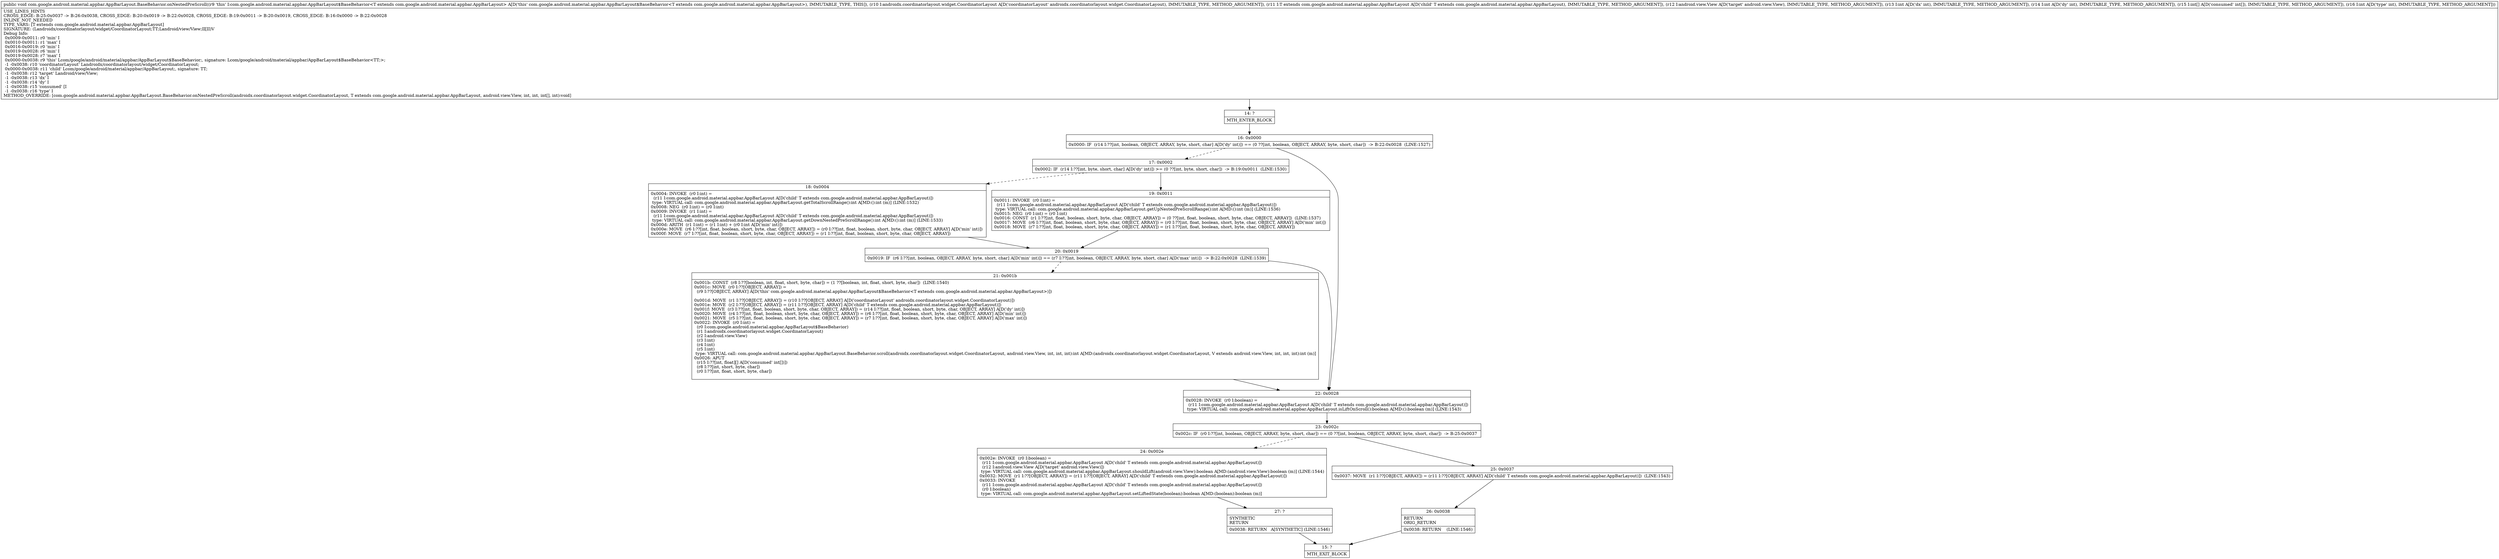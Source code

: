 digraph "CFG forcom.google.android.material.appbar.AppBarLayout.BaseBehavior.onNestedPreScroll(Landroidx\/coordinatorlayout\/widget\/CoordinatorLayout;Lcom\/google\/android\/material\/appbar\/AppBarLayout;Landroid\/view\/View;II[II)V" {
Node_14 [shape=record,label="{14\:\ ?|MTH_ENTER_BLOCK\l}"];
Node_16 [shape=record,label="{16\:\ 0x0000|0x0000: IF  (r14 I:??[int, boolean, OBJECT, ARRAY, byte, short, char] A[D('dy' int)]) == (0 ??[int, boolean, OBJECT, ARRAY, byte, short, char])  \-\> B:22:0x0028  (LINE:1527)\l}"];
Node_17 [shape=record,label="{17\:\ 0x0002|0x0002: IF  (r14 I:??[int, byte, short, char] A[D('dy' int)]) \>= (0 ??[int, byte, short, char])  \-\> B:19:0x0011  (LINE:1530)\l}"];
Node_18 [shape=record,label="{18\:\ 0x0004|0x0004: INVOKE  (r0 I:int) = \l  (r11 I:com.google.android.material.appbar.AppBarLayout A[D('child' T extends com.google.android.material.appbar.AppBarLayout)])\l type: VIRTUAL call: com.google.android.material.appbar.AppBarLayout.getTotalScrollRange():int A[MD:():int (m)] (LINE:1532)\l0x0008: NEG  (r0 I:int) = (r0 I:int) \l0x0009: INVOKE  (r1 I:int) = \l  (r11 I:com.google.android.material.appbar.AppBarLayout A[D('child' T extends com.google.android.material.appbar.AppBarLayout)])\l type: VIRTUAL call: com.google.android.material.appbar.AppBarLayout.getDownNestedPreScrollRange():int A[MD:():int (m)] (LINE:1533)\l0x000d: ARITH  (r1 I:int) = (r1 I:int) + (r0 I:int A[D('min' int)]) \l0x000e: MOVE  (r6 I:??[int, float, boolean, short, byte, char, OBJECT, ARRAY]) = (r0 I:??[int, float, boolean, short, byte, char, OBJECT, ARRAY] A[D('min' int)]) \l0x000f: MOVE  (r7 I:??[int, float, boolean, short, byte, char, OBJECT, ARRAY]) = (r1 I:??[int, float, boolean, short, byte, char, OBJECT, ARRAY]) \l}"];
Node_20 [shape=record,label="{20\:\ 0x0019|0x0019: IF  (r6 I:??[int, boolean, OBJECT, ARRAY, byte, short, char] A[D('min' int)]) == (r7 I:??[int, boolean, OBJECT, ARRAY, byte, short, char] A[D('max' int)])  \-\> B:22:0x0028  (LINE:1539)\l}"];
Node_21 [shape=record,label="{21\:\ 0x001b|0x001b: CONST  (r8 I:??[boolean, int, float, short, byte, char]) = (1 ??[boolean, int, float, short, byte, char])  (LINE:1540)\l0x001c: MOVE  (r0 I:??[OBJECT, ARRAY]) = \l  (r9 I:??[OBJECT, ARRAY] A[D('this' com.google.android.material.appbar.AppBarLayout$BaseBehavior\<T extends com.google.android.material.appbar.AppBarLayout\>)])\l \l0x001d: MOVE  (r1 I:??[OBJECT, ARRAY]) = (r10 I:??[OBJECT, ARRAY] A[D('coordinatorLayout' androidx.coordinatorlayout.widget.CoordinatorLayout)]) \l0x001e: MOVE  (r2 I:??[OBJECT, ARRAY]) = (r11 I:??[OBJECT, ARRAY] A[D('child' T extends com.google.android.material.appbar.AppBarLayout)]) \l0x001f: MOVE  (r3 I:??[int, float, boolean, short, byte, char, OBJECT, ARRAY]) = (r14 I:??[int, float, boolean, short, byte, char, OBJECT, ARRAY] A[D('dy' int)]) \l0x0020: MOVE  (r4 I:??[int, float, boolean, short, byte, char, OBJECT, ARRAY]) = (r6 I:??[int, float, boolean, short, byte, char, OBJECT, ARRAY] A[D('min' int)]) \l0x0021: MOVE  (r5 I:??[int, float, boolean, short, byte, char, OBJECT, ARRAY]) = (r7 I:??[int, float, boolean, short, byte, char, OBJECT, ARRAY] A[D('max' int)]) \l0x0022: INVOKE  (r0 I:int) = \l  (r0 I:com.google.android.material.appbar.AppBarLayout$BaseBehavior)\l  (r1 I:androidx.coordinatorlayout.widget.CoordinatorLayout)\l  (r2 I:android.view.View)\l  (r3 I:int)\l  (r4 I:int)\l  (r5 I:int)\l type: VIRTUAL call: com.google.android.material.appbar.AppBarLayout.BaseBehavior.scroll(androidx.coordinatorlayout.widget.CoordinatorLayout, android.view.View, int, int, int):int A[MD:(androidx.coordinatorlayout.widget.CoordinatorLayout, V extends android.view.View, int, int, int):int (m)]\l0x0026: APUT  \l  (r15 I:??[int, float][] A[D('consumed' int[])])\l  (r8 I:??[int, short, byte, char])\l  (r0 I:??[int, float, short, byte, char])\l \l}"];
Node_19 [shape=record,label="{19\:\ 0x0011|0x0011: INVOKE  (r0 I:int) = \l  (r11 I:com.google.android.material.appbar.AppBarLayout A[D('child' T extends com.google.android.material.appbar.AppBarLayout)])\l type: VIRTUAL call: com.google.android.material.appbar.AppBarLayout.getUpNestedPreScrollRange():int A[MD:():int (m)] (LINE:1536)\l0x0015: NEG  (r0 I:int) = (r0 I:int) \l0x0016: CONST  (r1 I:??[int, float, boolean, short, byte, char, OBJECT, ARRAY]) = (0 ??[int, float, boolean, short, byte, char, OBJECT, ARRAY])  (LINE:1537)\l0x0017: MOVE  (r6 I:??[int, float, boolean, short, byte, char, OBJECT, ARRAY]) = (r0 I:??[int, float, boolean, short, byte, char, OBJECT, ARRAY] A[D('min' int)]) \l0x0018: MOVE  (r7 I:??[int, float, boolean, short, byte, char, OBJECT, ARRAY]) = (r1 I:??[int, float, boolean, short, byte, char, OBJECT, ARRAY]) \l}"];
Node_22 [shape=record,label="{22\:\ 0x0028|0x0028: INVOKE  (r0 I:boolean) = \l  (r11 I:com.google.android.material.appbar.AppBarLayout A[D('child' T extends com.google.android.material.appbar.AppBarLayout)])\l type: VIRTUAL call: com.google.android.material.appbar.AppBarLayout.isLiftOnScroll():boolean A[MD:():boolean (m)] (LINE:1543)\l}"];
Node_23 [shape=record,label="{23\:\ 0x002c|0x002c: IF  (r0 I:??[int, boolean, OBJECT, ARRAY, byte, short, char]) == (0 ??[int, boolean, OBJECT, ARRAY, byte, short, char])  \-\> B:25:0x0037 \l}"];
Node_24 [shape=record,label="{24\:\ 0x002e|0x002e: INVOKE  (r0 I:boolean) = \l  (r11 I:com.google.android.material.appbar.AppBarLayout A[D('child' T extends com.google.android.material.appbar.AppBarLayout)])\l  (r12 I:android.view.View A[D('target' android.view.View)])\l type: VIRTUAL call: com.google.android.material.appbar.AppBarLayout.shouldLift(android.view.View):boolean A[MD:(android.view.View):boolean (m)] (LINE:1544)\l0x0032: MOVE  (r1 I:??[OBJECT, ARRAY]) = (r11 I:??[OBJECT, ARRAY] A[D('child' T extends com.google.android.material.appbar.AppBarLayout)]) \l0x0033: INVOKE  \l  (r11 I:com.google.android.material.appbar.AppBarLayout A[D('child' T extends com.google.android.material.appbar.AppBarLayout)])\l  (r0 I:boolean)\l type: VIRTUAL call: com.google.android.material.appbar.AppBarLayout.setLiftedState(boolean):boolean A[MD:(boolean):boolean (m)]\l}"];
Node_27 [shape=record,label="{27\:\ ?|SYNTHETIC\lRETURN\l|0x0038: RETURN   A[SYNTHETIC] (LINE:1546)\l}"];
Node_15 [shape=record,label="{15\:\ ?|MTH_EXIT_BLOCK\l}"];
Node_25 [shape=record,label="{25\:\ 0x0037|0x0037: MOVE  (r1 I:??[OBJECT, ARRAY]) = (r11 I:??[OBJECT, ARRAY] A[D('child' T extends com.google.android.material.appbar.AppBarLayout)])  (LINE:1543)\l}"];
Node_26 [shape=record,label="{26\:\ 0x0038|RETURN\lORIG_RETURN\l|0x0038: RETURN    (LINE:1546)\l}"];
MethodNode[shape=record,label="{public void com.google.android.material.appbar.AppBarLayout.BaseBehavior.onNestedPreScroll((r9 'this' I:com.google.android.material.appbar.AppBarLayout$BaseBehavior\<T extends com.google.android.material.appbar.AppBarLayout\> A[D('this' com.google.android.material.appbar.AppBarLayout$BaseBehavior\<T extends com.google.android.material.appbar.AppBarLayout\>), IMMUTABLE_TYPE, THIS]), (r10 I:androidx.coordinatorlayout.widget.CoordinatorLayout A[D('coordinatorLayout' androidx.coordinatorlayout.widget.CoordinatorLayout), IMMUTABLE_TYPE, METHOD_ARGUMENT]), (r11 I:T extends com.google.android.material.appbar.AppBarLayout A[D('child' T extends com.google.android.material.appbar.AppBarLayout), IMMUTABLE_TYPE, METHOD_ARGUMENT]), (r12 I:android.view.View A[D('target' android.view.View), IMMUTABLE_TYPE, METHOD_ARGUMENT]), (r13 I:int A[D('dx' int), IMMUTABLE_TYPE, METHOD_ARGUMENT]), (r14 I:int A[D('dy' int), IMMUTABLE_TYPE, METHOD_ARGUMENT]), (r15 I:int[] A[D('consumed' int[]), IMMUTABLE_TYPE, METHOD_ARGUMENT]), (r16 I:int A[D('type' int), IMMUTABLE_TYPE, METHOD_ARGUMENT]))  | USE_LINES_HINTS\lCROSS_EDGE: B:25:0x0037 \-\> B:26:0x0038, CROSS_EDGE: B:20:0x0019 \-\> B:22:0x0028, CROSS_EDGE: B:19:0x0011 \-\> B:20:0x0019, CROSS_EDGE: B:16:0x0000 \-\> B:22:0x0028\lINLINE_NOT_NEEDED\lTYPE_VARS: [T extends com.google.android.material.appbar.AppBarLayout]\lSIGNATURE: (Landroidx\/coordinatorlayout\/widget\/CoordinatorLayout;TT;Landroid\/view\/View;II[II)V\lDebug Info:\l  0x0009\-0x0011: r0 'min' I\l  0x0010\-0x0011: r1 'max' I\l  0x0016\-0x0019: r0 'min' I\l  0x0019\-0x0028: r6 'min' I\l  0x0019\-0x0028: r7 'max' I\l  0x0000\-0x0038: r9 'this' Lcom\/google\/android\/material\/appbar\/AppBarLayout$BaseBehavior;, signature: Lcom\/google\/android\/material\/appbar\/AppBarLayout$BaseBehavior\<TT;\>;\l  \-1 \-0x0038: r10 'coordinatorLayout' Landroidx\/coordinatorlayout\/widget\/CoordinatorLayout;\l  0x0000\-0x0038: r11 'child' Lcom\/google\/android\/material\/appbar\/AppBarLayout;, signature: TT;\l  \-1 \-0x0038: r12 'target' Landroid\/view\/View;\l  \-1 \-0x0038: r13 'dx' I\l  \-1 \-0x0038: r14 'dy' I\l  \-1 \-0x0038: r15 'consumed' [I\l  \-1 \-0x0038: r16 'type' I\lMETHOD_OVERRIDE: [com.google.android.material.appbar.AppBarLayout.BaseBehavior.onNestedPreScroll(androidx.coordinatorlayout.widget.CoordinatorLayout, T extends com.google.android.material.appbar.AppBarLayout, android.view.View, int, int, int[], int):void]\l}"];
MethodNode -> Node_14;Node_14 -> Node_16;
Node_16 -> Node_17[style=dashed];
Node_16 -> Node_22;
Node_17 -> Node_18[style=dashed];
Node_17 -> Node_19;
Node_18 -> Node_20;
Node_20 -> Node_21[style=dashed];
Node_20 -> Node_22;
Node_21 -> Node_22;
Node_19 -> Node_20;
Node_22 -> Node_23;
Node_23 -> Node_24[style=dashed];
Node_23 -> Node_25;
Node_24 -> Node_27;
Node_27 -> Node_15;
Node_25 -> Node_26;
Node_26 -> Node_15;
}

